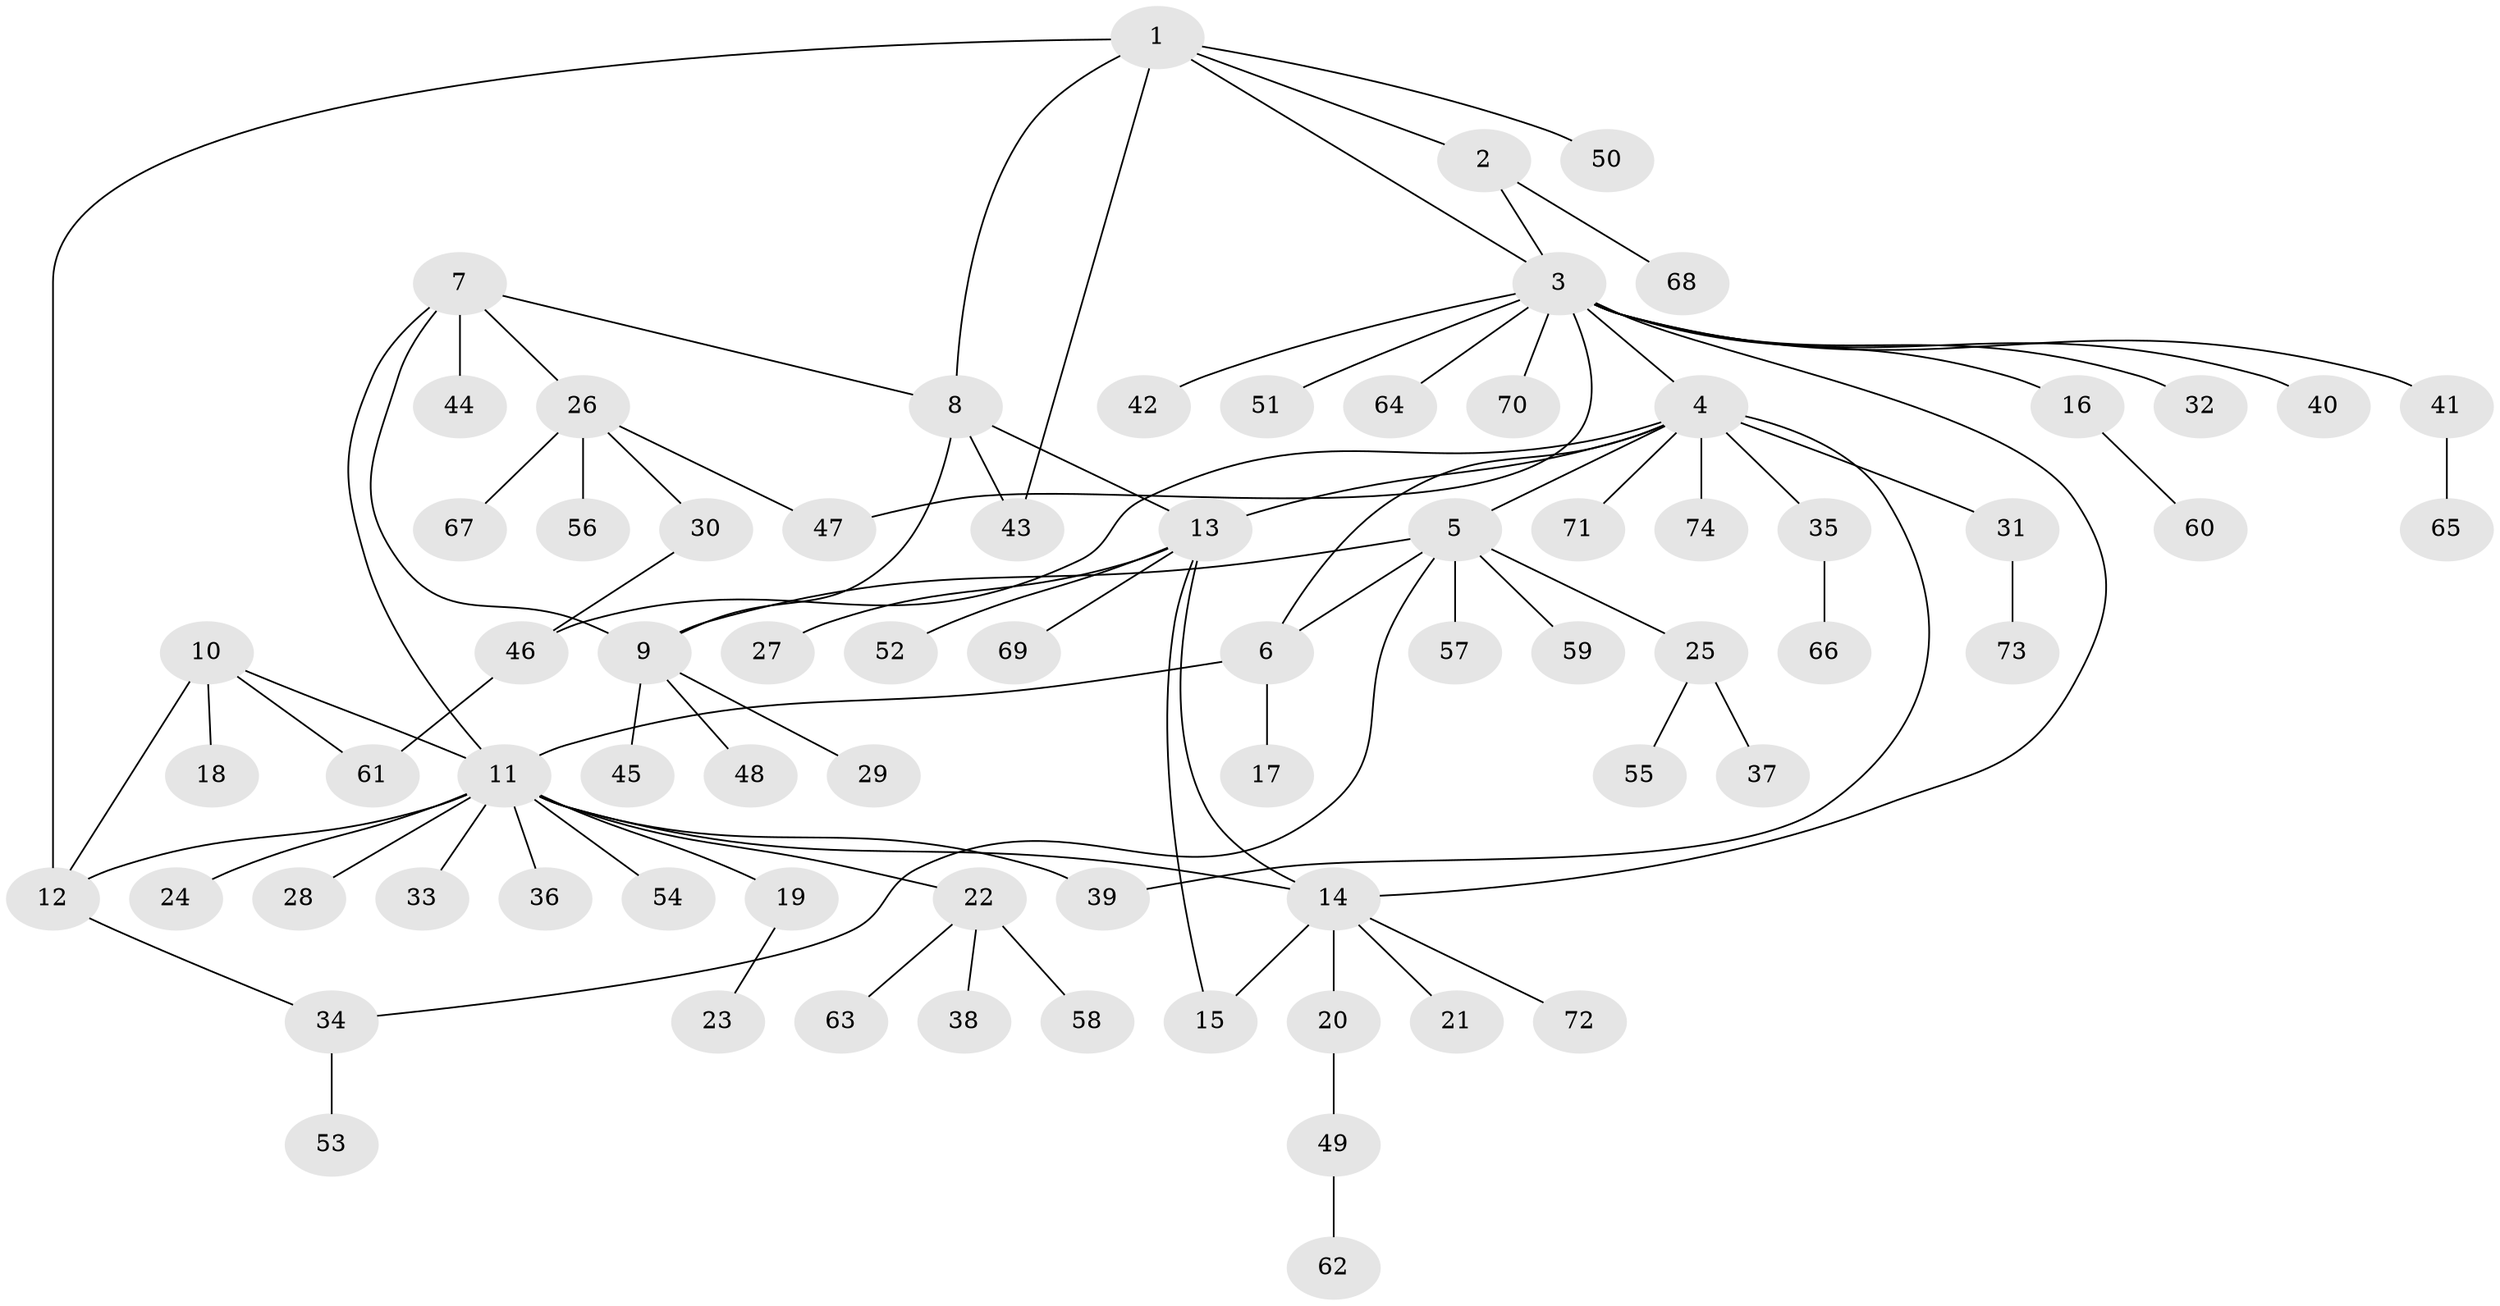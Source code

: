 // Generated by graph-tools (version 1.1) at 2025/02/03/09/25 03:02:43]
// undirected, 74 vertices, 90 edges
graph export_dot {
graph [start="1"]
  node [color=gray90,style=filled];
  1;
  2;
  3;
  4;
  5;
  6;
  7;
  8;
  9;
  10;
  11;
  12;
  13;
  14;
  15;
  16;
  17;
  18;
  19;
  20;
  21;
  22;
  23;
  24;
  25;
  26;
  27;
  28;
  29;
  30;
  31;
  32;
  33;
  34;
  35;
  36;
  37;
  38;
  39;
  40;
  41;
  42;
  43;
  44;
  45;
  46;
  47;
  48;
  49;
  50;
  51;
  52;
  53;
  54;
  55;
  56;
  57;
  58;
  59;
  60;
  61;
  62;
  63;
  64;
  65;
  66;
  67;
  68;
  69;
  70;
  71;
  72;
  73;
  74;
  1 -- 2;
  1 -- 3;
  1 -- 8;
  1 -- 12;
  1 -- 43;
  1 -- 50;
  2 -- 3;
  2 -- 68;
  3 -- 4;
  3 -- 14;
  3 -- 16;
  3 -- 32;
  3 -- 40;
  3 -- 41;
  3 -- 42;
  3 -- 47;
  3 -- 51;
  3 -- 64;
  3 -- 70;
  4 -- 5;
  4 -- 6;
  4 -- 13;
  4 -- 31;
  4 -- 35;
  4 -- 39;
  4 -- 46;
  4 -- 71;
  4 -- 74;
  5 -- 6;
  5 -- 9;
  5 -- 25;
  5 -- 34;
  5 -- 57;
  5 -- 59;
  6 -- 11;
  6 -- 17;
  7 -- 8;
  7 -- 9;
  7 -- 11;
  7 -- 26;
  7 -- 44;
  8 -- 9;
  8 -- 13;
  8 -- 43;
  9 -- 29;
  9 -- 45;
  9 -- 48;
  10 -- 11;
  10 -- 12;
  10 -- 18;
  10 -- 61;
  11 -- 12;
  11 -- 14;
  11 -- 19;
  11 -- 22;
  11 -- 24;
  11 -- 28;
  11 -- 33;
  11 -- 36;
  11 -- 39;
  11 -- 54;
  12 -- 34;
  13 -- 14;
  13 -- 15;
  13 -- 27;
  13 -- 52;
  13 -- 69;
  14 -- 15;
  14 -- 20;
  14 -- 21;
  14 -- 72;
  16 -- 60;
  19 -- 23;
  20 -- 49;
  22 -- 38;
  22 -- 58;
  22 -- 63;
  25 -- 37;
  25 -- 55;
  26 -- 30;
  26 -- 47;
  26 -- 56;
  26 -- 67;
  30 -- 46;
  31 -- 73;
  34 -- 53;
  35 -- 66;
  41 -- 65;
  46 -- 61;
  49 -- 62;
}
